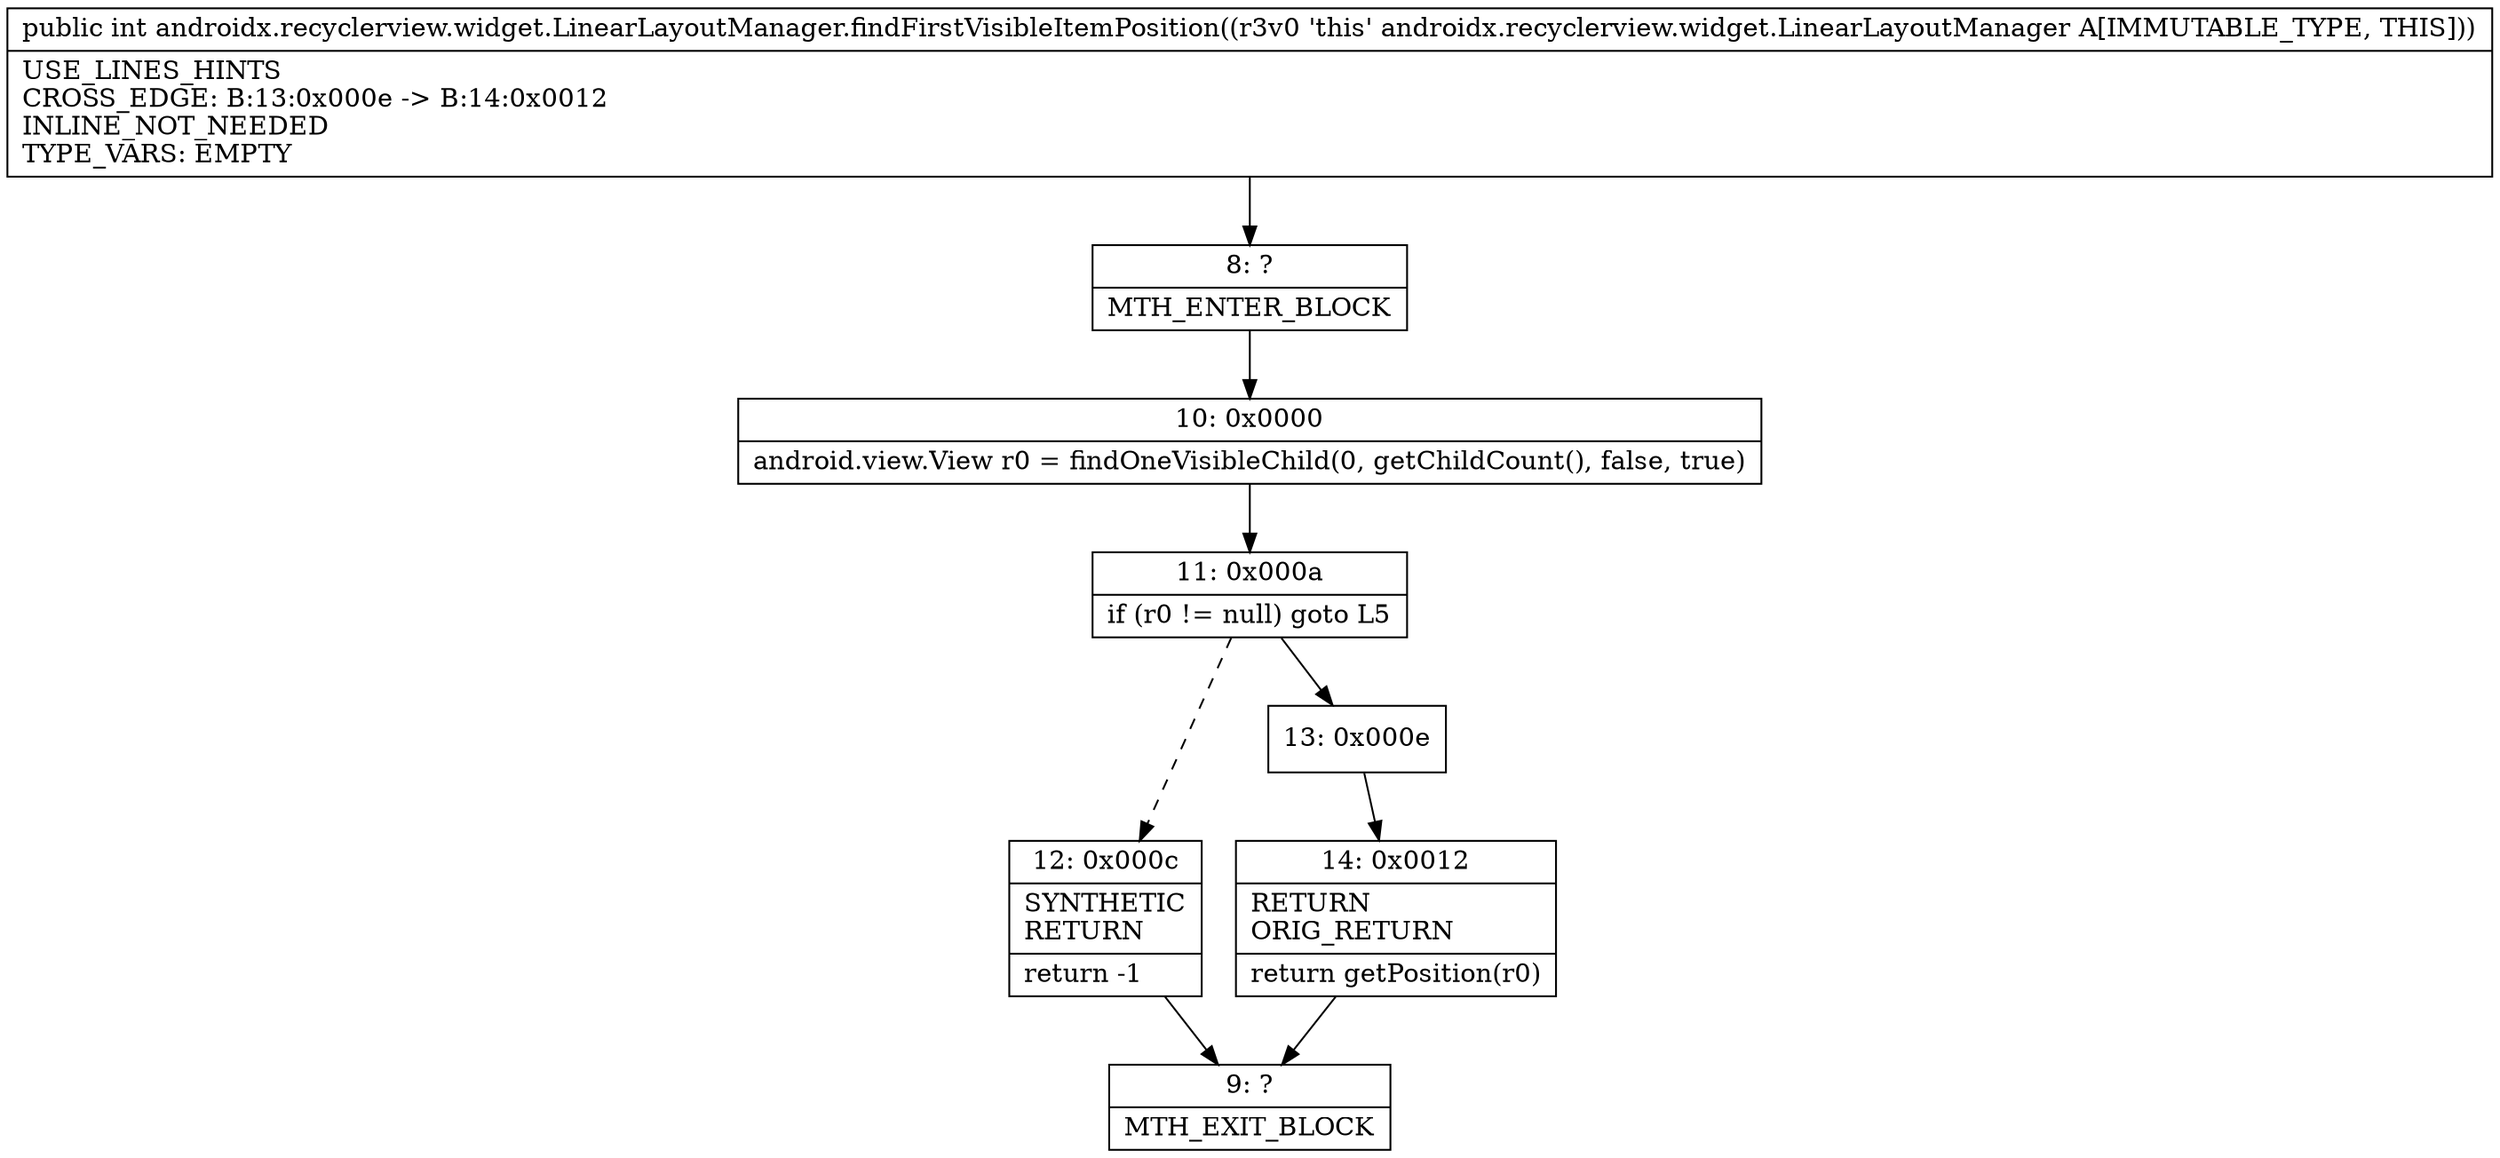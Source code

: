 digraph "CFG forandroidx.recyclerview.widget.LinearLayoutManager.findFirstVisibleItemPosition()I" {
Node_8 [shape=record,label="{8\:\ ?|MTH_ENTER_BLOCK\l}"];
Node_10 [shape=record,label="{10\:\ 0x0000|android.view.View r0 = findOneVisibleChild(0, getChildCount(), false, true)\l}"];
Node_11 [shape=record,label="{11\:\ 0x000a|if (r0 != null) goto L5\l}"];
Node_12 [shape=record,label="{12\:\ 0x000c|SYNTHETIC\lRETURN\l|return \-1\l}"];
Node_9 [shape=record,label="{9\:\ ?|MTH_EXIT_BLOCK\l}"];
Node_13 [shape=record,label="{13\:\ 0x000e}"];
Node_14 [shape=record,label="{14\:\ 0x0012|RETURN\lORIG_RETURN\l|return getPosition(r0)\l}"];
MethodNode[shape=record,label="{public int androidx.recyclerview.widget.LinearLayoutManager.findFirstVisibleItemPosition((r3v0 'this' androidx.recyclerview.widget.LinearLayoutManager A[IMMUTABLE_TYPE, THIS]))  | USE_LINES_HINTS\lCROSS_EDGE: B:13:0x000e \-\> B:14:0x0012\lINLINE_NOT_NEEDED\lTYPE_VARS: EMPTY\l}"];
MethodNode -> Node_8;Node_8 -> Node_10;
Node_10 -> Node_11;
Node_11 -> Node_12[style=dashed];
Node_11 -> Node_13;
Node_12 -> Node_9;
Node_13 -> Node_14;
Node_14 -> Node_9;
}

